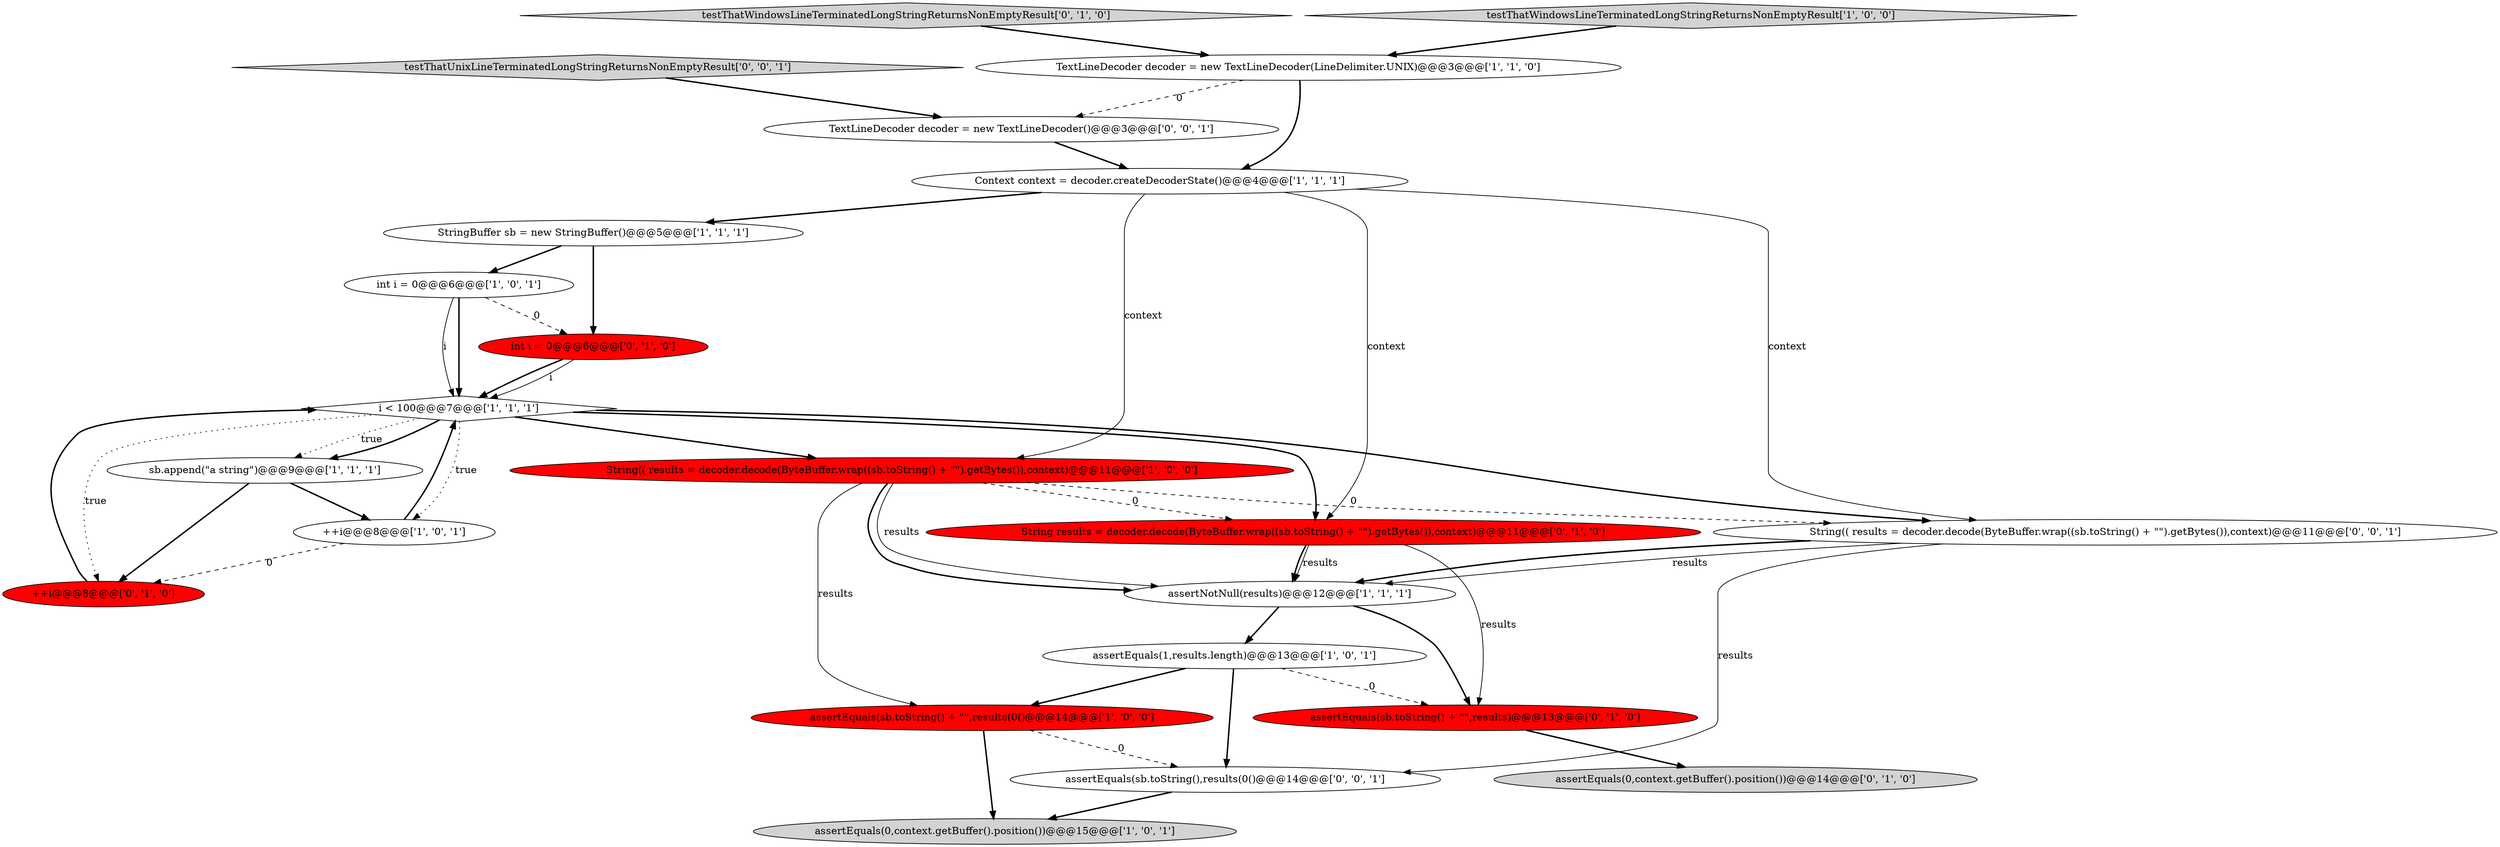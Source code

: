 digraph {
10 [style = filled, label = "i < 100@@@7@@@['1', '1', '1']", fillcolor = white, shape = diamond image = "AAA0AAABBB1BBB"];
3 [style = filled, label = "StringBuffer sb = new StringBuffer()@@@5@@@['1', '1', '1']", fillcolor = white, shape = ellipse image = "AAA0AAABBB1BBB"];
14 [style = filled, label = "assertEquals(sb.toString() + \"\",results)@@@13@@@['0', '1', '0']", fillcolor = red, shape = ellipse image = "AAA1AAABBB2BBB"];
21 [style = filled, label = "String(( results = decoder.decode(ByteBuffer.wrap((sb.toString() + \"\").getBytes()),context)@@@11@@@['0', '0', '1']", fillcolor = white, shape = ellipse image = "AAA0AAABBB3BBB"];
2 [style = filled, label = "int i = 0@@@6@@@['1', '0', '1']", fillcolor = white, shape = ellipse image = "AAA0AAABBB1BBB"];
1 [style = filled, label = "Context context = decoder.createDecoderState()@@@4@@@['1', '1', '1']", fillcolor = white, shape = ellipse image = "AAA0AAABBB1BBB"];
18 [style = filled, label = "testThatWindowsLineTerminatedLongStringReturnsNonEmptyResult['0', '1', '0']", fillcolor = lightgray, shape = diamond image = "AAA0AAABBB2BBB"];
20 [style = filled, label = "TextLineDecoder decoder = new TextLineDecoder()@@@3@@@['0', '0', '1']", fillcolor = white, shape = ellipse image = "AAA0AAABBB3BBB"];
8 [style = filled, label = "assertEquals(1,results.length)@@@13@@@['1', '0', '1']", fillcolor = white, shape = ellipse image = "AAA0AAABBB1BBB"];
11 [style = filled, label = "String(( results = decoder.decode(ByteBuffer.wrap((sb.toString() + \"\").getBytes()),context)@@@11@@@['1', '0', '0']", fillcolor = red, shape = ellipse image = "AAA1AAABBB1BBB"];
7 [style = filled, label = "assertNotNull(results)@@@12@@@['1', '1', '1']", fillcolor = white, shape = ellipse image = "AAA0AAABBB1BBB"];
13 [style = filled, label = "int i = 0@@@6@@@['0', '1', '0']", fillcolor = red, shape = ellipse image = "AAA1AAABBB2BBB"];
12 [style = filled, label = "TextLineDecoder decoder = new TextLineDecoder(LineDelimiter.UNIX)@@@3@@@['1', '1', '0']", fillcolor = white, shape = ellipse image = "AAA0AAABBB1BBB"];
0 [style = filled, label = "assertEquals(sb.toString() + \"\",results(0()@@@14@@@['1', '0', '0']", fillcolor = red, shape = ellipse image = "AAA1AAABBB1BBB"];
5 [style = filled, label = "assertEquals(0,context.getBuffer().position())@@@15@@@['1', '0', '1']", fillcolor = lightgray, shape = ellipse image = "AAA0AAABBB1BBB"];
4 [style = filled, label = "++i@@@8@@@['1', '0', '1']", fillcolor = white, shape = ellipse image = "AAA0AAABBB1BBB"];
17 [style = filled, label = "++i@@@8@@@['0', '1', '0']", fillcolor = red, shape = ellipse image = "AAA1AAABBB2BBB"];
22 [style = filled, label = "testThatUnixLineTerminatedLongStringReturnsNonEmptyResult['0', '0', '1']", fillcolor = lightgray, shape = diamond image = "AAA0AAABBB3BBB"];
16 [style = filled, label = "String results = decoder.decode(ByteBuffer.wrap((sb.toString() + \"\").getBytes()),context)@@@11@@@['0', '1', '0']", fillcolor = red, shape = ellipse image = "AAA1AAABBB2BBB"];
19 [style = filled, label = "assertEquals(sb.toString(),results(0()@@@14@@@['0', '0', '1']", fillcolor = white, shape = ellipse image = "AAA0AAABBB3BBB"];
6 [style = filled, label = "sb.append(\"a string\")@@@9@@@['1', '1', '1']", fillcolor = white, shape = ellipse image = "AAA0AAABBB1BBB"];
15 [style = filled, label = "assertEquals(0,context.getBuffer().position())@@@14@@@['0', '1', '0']", fillcolor = lightgray, shape = ellipse image = "AAA0AAABBB2BBB"];
9 [style = filled, label = "testThatWindowsLineTerminatedLongStringReturnsNonEmptyResult['1', '0', '0']", fillcolor = lightgray, shape = diamond image = "AAA0AAABBB1BBB"];
6->17 [style = bold, label=""];
4->10 [style = bold, label=""];
13->10 [style = bold, label=""];
17->10 [style = bold, label=""];
10->6 [style = dotted, label="true"];
1->16 [style = solid, label="context"];
12->20 [style = dashed, label="0"];
4->17 [style = dashed, label="0"];
11->16 [style = dashed, label="0"];
8->19 [style = bold, label=""];
0->19 [style = dashed, label="0"];
16->7 [style = bold, label=""];
1->3 [style = bold, label=""];
18->12 [style = bold, label=""];
10->21 [style = bold, label=""];
20->1 [style = bold, label=""];
2->10 [style = solid, label="i"];
8->14 [style = dashed, label="0"];
2->10 [style = bold, label=""];
12->1 [style = bold, label=""];
7->8 [style = bold, label=""];
21->7 [style = solid, label="results"];
10->6 [style = bold, label=""];
10->17 [style = dotted, label="true"];
7->14 [style = bold, label=""];
16->14 [style = solid, label="results"];
8->0 [style = bold, label=""];
19->5 [style = bold, label=""];
6->4 [style = bold, label=""];
13->10 [style = solid, label="i"];
11->0 [style = solid, label="results"];
1->21 [style = solid, label="context"];
3->2 [style = bold, label=""];
10->16 [style = bold, label=""];
22->20 [style = bold, label=""];
21->19 [style = solid, label="results"];
2->13 [style = dashed, label="0"];
3->13 [style = bold, label=""];
21->7 [style = bold, label=""];
14->15 [style = bold, label=""];
16->7 [style = solid, label="results"];
9->12 [style = bold, label=""];
10->4 [style = dotted, label="true"];
1->11 [style = solid, label="context"];
11->7 [style = solid, label="results"];
11->7 [style = bold, label=""];
0->5 [style = bold, label=""];
10->11 [style = bold, label=""];
11->21 [style = dashed, label="0"];
}
